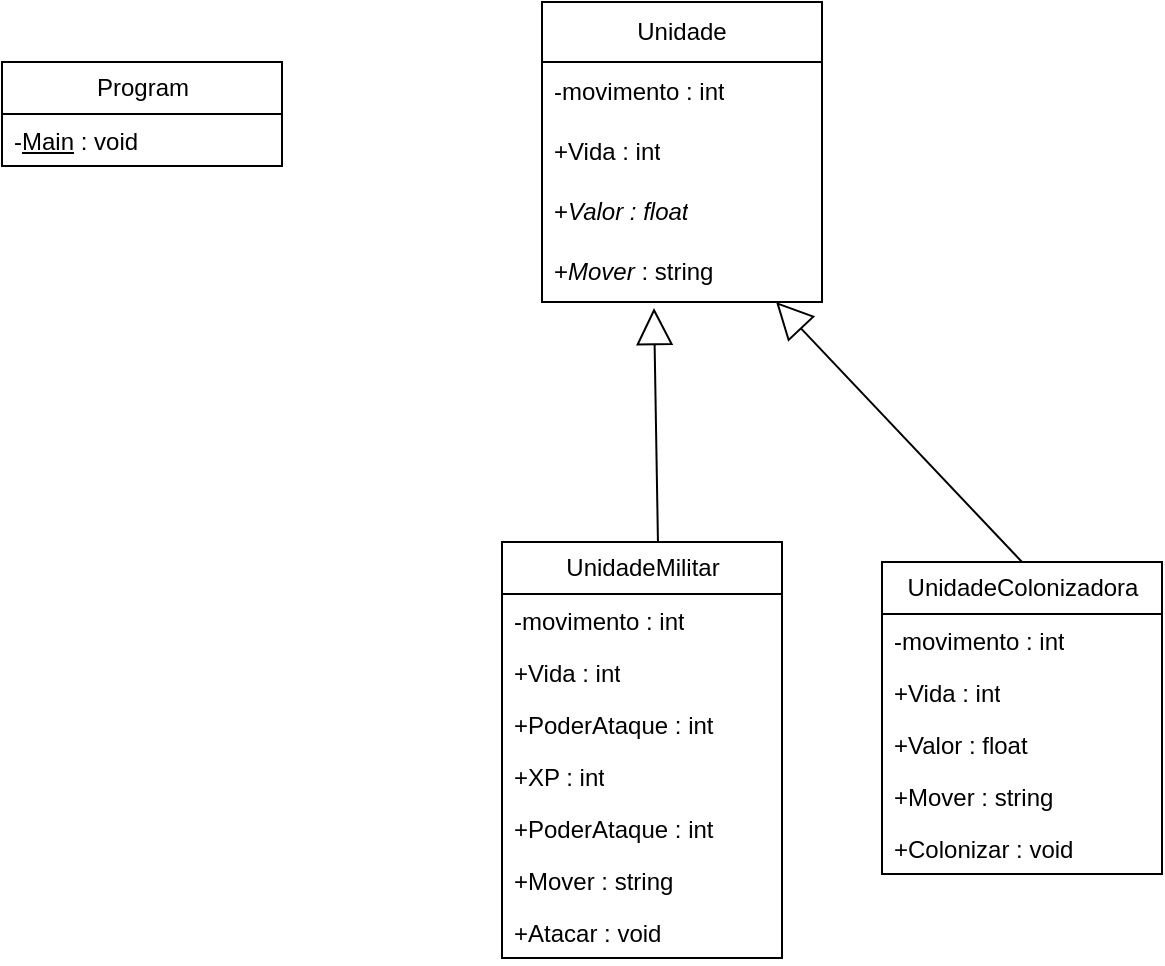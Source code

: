 <mxfile version="24.0.5" type="device">
  <diagram name="Página-1" id="Ac-Xd_V2869NOyRR-RBF">
    <mxGraphModel dx="880" dy="1669" grid="1" gridSize="10" guides="1" tooltips="1" connect="1" arrows="1" fold="1" page="1" pageScale="1" pageWidth="827" pageHeight="1169" math="0" shadow="0">
      <root>
        <mxCell id="0" />
        <mxCell id="1" parent="0" />
        <mxCell id="4cvYy20WPXfP9EqVSf0O-1" value="Unidade" style="swimlane;fontStyle=0;childLayout=stackLayout;horizontal=1;startSize=30;horizontalStack=0;resizeParent=1;resizeParentMax=0;resizeLast=0;collapsible=1;marginBottom=0;whiteSpace=wrap;html=1;" vertex="1" parent="1">
          <mxGeometry x="300" y="-1130" width="140" height="150" as="geometry" />
        </mxCell>
        <mxCell id="4cvYy20WPXfP9EqVSf0O-2" value="-movimento : int" style="text;strokeColor=none;fillColor=none;align=left;verticalAlign=middle;spacingLeft=4;spacingRight=4;overflow=hidden;points=[[0,0.5],[1,0.5]];portConstraint=eastwest;rotatable=0;whiteSpace=wrap;html=1;" vertex="1" parent="4cvYy20WPXfP9EqVSf0O-1">
          <mxGeometry y="30" width="140" height="30" as="geometry" />
        </mxCell>
        <mxCell id="4cvYy20WPXfP9EqVSf0O-3" value="+Vida : int" style="text;strokeColor=none;fillColor=none;align=left;verticalAlign=middle;spacingLeft=4;spacingRight=4;overflow=hidden;points=[[0,0.5],[1,0.5]];portConstraint=eastwest;rotatable=0;whiteSpace=wrap;html=1;" vertex="1" parent="4cvYy20WPXfP9EqVSf0O-1">
          <mxGeometry y="60" width="140" height="30" as="geometry" />
        </mxCell>
        <mxCell id="4cvYy20WPXfP9EqVSf0O-4" value="+&lt;i&gt;Valor : float&lt;/i&gt;" style="text;strokeColor=none;fillColor=none;align=left;verticalAlign=middle;spacingLeft=4;spacingRight=4;overflow=hidden;points=[[0,0.5],[1,0.5]];portConstraint=eastwest;rotatable=0;whiteSpace=wrap;html=1;" vertex="1" parent="4cvYy20WPXfP9EqVSf0O-1">
          <mxGeometry y="90" width="140" height="30" as="geometry" />
        </mxCell>
        <mxCell id="4cvYy20WPXfP9EqVSf0O-12" value="+&lt;i&gt;Mover &lt;/i&gt;: string" style="text;strokeColor=none;fillColor=none;align=left;verticalAlign=middle;spacingLeft=4;spacingRight=4;overflow=hidden;points=[[0,0.5],[1,0.5]];portConstraint=eastwest;rotatable=0;whiteSpace=wrap;html=1;" vertex="1" parent="4cvYy20WPXfP9EqVSf0O-1">
          <mxGeometry y="120" width="140" height="30" as="geometry" />
        </mxCell>
        <mxCell id="4cvYy20WPXfP9EqVSf0O-13" value="&lt;span style=&quot;text-wrap: wrap;&quot;&gt;UnidadeColonizadora&lt;/span&gt;" style="swimlane;fontStyle=0;childLayout=stackLayout;horizontal=1;startSize=26;fillColor=none;horizontalStack=0;resizeParent=1;resizeParentMax=0;resizeLast=0;collapsible=1;marginBottom=0;html=1;" vertex="1" parent="1">
          <mxGeometry x="470" y="-850" width="140" height="156" as="geometry" />
        </mxCell>
        <mxCell id="4cvYy20WPXfP9EqVSf0O-14" value="-movimento : int" style="text;strokeColor=none;fillColor=none;align=left;verticalAlign=top;spacingLeft=4;spacingRight=4;overflow=hidden;rotatable=0;points=[[0,0.5],[1,0.5]];portConstraint=eastwest;whiteSpace=wrap;html=1;" vertex="1" parent="4cvYy20WPXfP9EqVSf0O-13">
          <mxGeometry y="26" width="140" height="26" as="geometry" />
        </mxCell>
        <mxCell id="4cvYy20WPXfP9EqVSf0O-15" value="+Vida : int" style="text;strokeColor=none;fillColor=none;align=left;verticalAlign=top;spacingLeft=4;spacingRight=4;overflow=hidden;rotatable=0;points=[[0,0.5],[1,0.5]];portConstraint=eastwest;whiteSpace=wrap;html=1;" vertex="1" parent="4cvYy20WPXfP9EqVSf0O-13">
          <mxGeometry y="52" width="140" height="26" as="geometry" />
        </mxCell>
        <mxCell id="4cvYy20WPXfP9EqVSf0O-16" value="+Valor : float" style="text;strokeColor=none;fillColor=none;align=left;verticalAlign=top;spacingLeft=4;spacingRight=4;overflow=hidden;rotatable=0;points=[[0,0.5],[1,0.5]];portConstraint=eastwest;whiteSpace=wrap;html=1;" vertex="1" parent="4cvYy20WPXfP9EqVSf0O-13">
          <mxGeometry y="78" width="140" height="26" as="geometry" />
        </mxCell>
        <mxCell id="4cvYy20WPXfP9EqVSf0O-17" value="+Mover : string" style="text;strokeColor=none;fillColor=none;align=left;verticalAlign=top;spacingLeft=4;spacingRight=4;overflow=hidden;rotatable=0;points=[[0,0.5],[1,0.5]];portConstraint=eastwest;whiteSpace=wrap;html=1;" vertex="1" parent="4cvYy20WPXfP9EqVSf0O-13">
          <mxGeometry y="104" width="140" height="26" as="geometry" />
        </mxCell>
        <mxCell id="4cvYy20WPXfP9EqVSf0O-18" value="+Colonizar : void" style="text;strokeColor=none;fillColor=none;align=left;verticalAlign=top;spacingLeft=4;spacingRight=4;overflow=hidden;rotatable=0;points=[[0,0.5],[1,0.5]];portConstraint=eastwest;whiteSpace=wrap;html=1;" vertex="1" parent="4cvYy20WPXfP9EqVSf0O-13">
          <mxGeometry y="130" width="140" height="26" as="geometry" />
        </mxCell>
        <mxCell id="4cvYy20WPXfP9EqVSf0O-19" value="UnidadeMilitar" style="swimlane;fontStyle=0;childLayout=stackLayout;horizontal=1;startSize=26;fillColor=none;horizontalStack=0;resizeParent=1;resizeParentMax=0;resizeLast=0;collapsible=1;marginBottom=0;html=1;" vertex="1" parent="1">
          <mxGeometry x="280" y="-860" width="140" height="208" as="geometry" />
        </mxCell>
        <mxCell id="4cvYy20WPXfP9EqVSf0O-20" value="-movimento : int" style="text;strokeColor=none;fillColor=none;align=left;verticalAlign=top;spacingLeft=4;spacingRight=4;overflow=hidden;rotatable=0;points=[[0,0.5],[1,0.5]];portConstraint=eastwest;whiteSpace=wrap;html=1;" vertex="1" parent="4cvYy20WPXfP9EqVSf0O-19">
          <mxGeometry y="26" width="140" height="26" as="geometry" />
        </mxCell>
        <mxCell id="4cvYy20WPXfP9EqVSf0O-21" value="+Vida : int" style="text;strokeColor=none;fillColor=none;align=left;verticalAlign=top;spacingLeft=4;spacingRight=4;overflow=hidden;rotatable=0;points=[[0,0.5],[1,0.5]];portConstraint=eastwest;whiteSpace=wrap;html=1;" vertex="1" parent="4cvYy20WPXfP9EqVSf0O-19">
          <mxGeometry y="52" width="140" height="26" as="geometry" />
        </mxCell>
        <mxCell id="4cvYy20WPXfP9EqVSf0O-22" value="+PoderAtaque : int&lt;span style=&quot;color: rgba(0, 0, 0, 0); font-family: monospace; font-size: 0px; text-wrap: nowrap;&quot;&gt;%3CmxGraphModel%3E%3Croot%3E%3CmxCell%20id%3D%220%22%2F%3E%3CmxCell%20id%3D%221%22%20parent%3D%220%22%2F%3E%3CmxCell%20id%3D%222%22%20value%3D%22%2BValor%20%3A%20float%22%20style%3D%22text%3BstrokeColor%3Dnone%3BfillColor%3Dnone%3Balign%3Dleft%3BverticalAlign%3Dtop%3BspacingLeft%3D4%3BspacingRight%3D4%3Boverflow%3Dhidden%3Brotatable%3D0%3Bpoints%3D%5B%5B0%2C0.5%5D%2C%5B1%2C0.5%5D%5D%3BportConstraint%3Deastwest%3BwhiteSpace%3Dwrap%3Bhtml%3D1%3B%22%20vertex%3D%221%22%20parent%3D%221%22%3E%3CmxGeometry%20x%3D%22340%22%20y%3D%22-912%22%20width%3D%22140%22%20height%3D%2226%22%20as%3D%22geometry%22%2F%3E%3C%2FmxCell%3E%3C%2Froot%3E%3C%2FmxGraphModel%3E&lt;/span&gt;" style="text;strokeColor=none;fillColor=none;align=left;verticalAlign=top;spacingLeft=4;spacingRight=4;overflow=hidden;rotatable=0;points=[[0,0.5],[1,0.5]];portConstraint=eastwest;whiteSpace=wrap;html=1;" vertex="1" parent="4cvYy20WPXfP9EqVSf0O-19">
          <mxGeometry y="78" width="140" height="26" as="geometry" />
        </mxCell>
        <mxCell id="4cvYy20WPXfP9EqVSf0O-23" value="+XP : int" style="text;strokeColor=none;fillColor=none;align=left;verticalAlign=top;spacingLeft=4;spacingRight=4;overflow=hidden;rotatable=0;points=[[0,0.5],[1,0.5]];portConstraint=eastwest;whiteSpace=wrap;html=1;" vertex="1" parent="4cvYy20WPXfP9EqVSf0O-19">
          <mxGeometry y="104" width="140" height="26" as="geometry" />
        </mxCell>
        <mxCell id="4cvYy20WPXfP9EqVSf0O-24" value="+PoderAtaque : int&lt;span style=&quot;color: rgba(0, 0, 0, 0); font-family: monospace; font-size: 0px; text-wrap: nowrap;&quot;&gt;%3CmxGraphModel%3E%3Croot%3E%3CmxCell%20id%3D%220%22%2F%3E%3CmxCell%20id%3D%221%22%20parent%3D%220%22%2F%3E%3CmxCell%20id%3D%222%22%20value%3D%22%2BValor%20%3A%20float%22%20style%3D%22text%3BstrokeColor%3Dnone%3BfillColor%3Dnone%3Balign%3Dleft%3BverticalAlign%3Dtop%3BspacingLeft%3D4%3BspacingRight%3D4%3Boverflow%3Dhidden%3Brotatable%3D0%3Bpoints%3D%5B%5B0%2C0.5%5D%2C%5B1%2C0.5%5D%5D%3BportConstraint%3Deastwest%3BwhiteSpace%3Dwrap%3Bhtml%3D1%3B%22%20vertex%3D%221%22%20parent%3D%221%22%3E%3CmxGeometry%20x%3D%22340%22%20y%3D%22-912%22%20width%3D%22140%22%20height%3D%2226%22%20as%3D%22geometry%22%2F%3E%3C%2FmxCell%3E%3C%2Froot%3E%3C%2FmxGraphModel%3E&lt;/span&gt;" style="text;strokeColor=none;fillColor=none;align=left;verticalAlign=top;spacingLeft=4;spacingRight=4;overflow=hidden;rotatable=0;points=[[0,0.5],[1,0.5]];portConstraint=eastwest;whiteSpace=wrap;html=1;" vertex="1" parent="4cvYy20WPXfP9EqVSf0O-19">
          <mxGeometry y="130" width="140" height="26" as="geometry" />
        </mxCell>
        <mxCell id="4cvYy20WPXfP9EqVSf0O-25" value="+Mover : string" style="text;strokeColor=none;fillColor=none;align=left;verticalAlign=top;spacingLeft=4;spacingRight=4;overflow=hidden;rotatable=0;points=[[0,0.5],[1,0.5]];portConstraint=eastwest;whiteSpace=wrap;html=1;" vertex="1" parent="4cvYy20WPXfP9EqVSf0O-19">
          <mxGeometry y="156" width="140" height="26" as="geometry" />
        </mxCell>
        <mxCell id="4cvYy20WPXfP9EqVSf0O-26" value="+Atacar : void" style="text;strokeColor=none;fillColor=none;align=left;verticalAlign=top;spacingLeft=4;spacingRight=4;overflow=hidden;rotatable=0;points=[[0,0.5],[1,0.5]];portConstraint=eastwest;whiteSpace=wrap;html=1;" vertex="1" parent="4cvYy20WPXfP9EqVSf0O-19">
          <mxGeometry y="182" width="140" height="26" as="geometry" />
        </mxCell>
        <mxCell id="4cvYy20WPXfP9EqVSf0O-31" value="Program" style="swimlane;fontStyle=0;childLayout=stackLayout;horizontal=1;startSize=26;fillColor=none;horizontalStack=0;resizeParent=1;resizeParentMax=0;resizeLast=0;collapsible=1;marginBottom=0;html=1;" vertex="1" parent="1">
          <mxGeometry x="30" y="-1100" width="140" height="52" as="geometry" />
        </mxCell>
        <mxCell id="4cvYy20WPXfP9EqVSf0O-32" value="-&lt;u&gt;Main&lt;/u&gt; : void" style="text;strokeColor=none;fillColor=none;align=left;verticalAlign=top;spacingLeft=4;spacingRight=4;overflow=hidden;rotatable=0;points=[[0,0.5],[1,0.5]];portConstraint=eastwest;whiteSpace=wrap;html=1;" vertex="1" parent="4cvYy20WPXfP9EqVSf0O-31">
          <mxGeometry y="26" width="140" height="26" as="geometry" />
        </mxCell>
        <mxCell id="4cvYy20WPXfP9EqVSf0O-39" value="" style="endArrow=block;endSize=16;endFill=0;html=1;rounded=0;entryX=0.836;entryY=1;entryDx=0;entryDy=0;entryPerimeter=0;exitX=0.5;exitY=0;exitDx=0;exitDy=0;" edge="1" parent="1" source="4cvYy20WPXfP9EqVSf0O-13" target="4cvYy20WPXfP9EqVSf0O-12">
          <mxGeometry x="-0.125" width="160" relative="1" as="geometry">
            <mxPoint x="530" y="-1090" as="sourcePoint" />
            <mxPoint x="644.04" y="-962.028" as="targetPoint" />
            <mxPoint as="offset" />
          </mxGeometry>
        </mxCell>
        <mxCell id="4cvYy20WPXfP9EqVSf0O-43" value="" style="endArrow=block;endSize=16;endFill=0;html=1;rounded=0;entryX=0.4;entryY=1.1;entryDx=0;entryDy=0;entryPerimeter=0;exitX=0.557;exitY=0;exitDx=0;exitDy=0;exitPerimeter=0;" edge="1" parent="1" source="4cvYy20WPXfP9EqVSf0O-19" target="4cvYy20WPXfP9EqVSf0O-12">
          <mxGeometry x="-0.125" width="160" relative="1" as="geometry">
            <mxPoint x="350" y="-870" as="sourcePoint" />
            <mxPoint x="330" y="-970" as="targetPoint" />
            <mxPoint as="offset" />
          </mxGeometry>
        </mxCell>
      </root>
    </mxGraphModel>
  </diagram>
</mxfile>
